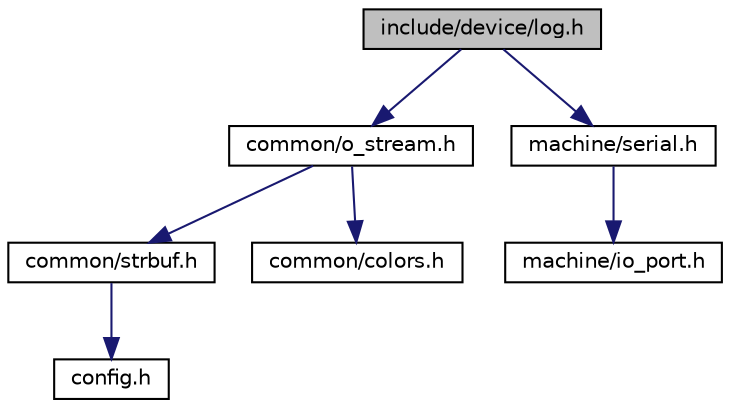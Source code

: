 digraph "include/device/log.h"
{
  bgcolor="transparent";
  edge [fontname="Helvetica",fontsize="10",labelfontname="Helvetica",labelfontsize="10"];
  node [fontname="Helvetica",fontsize="10",shape=record];
  Node1 [label="include/device/log.h",height=0.2,width=0.4,color="black", fillcolor="grey75", style="filled", fontcolor="black"];
  Node1 -> Node2 [color="midnightblue",fontsize="10",style="solid",fontname="Helvetica"];
  Node2 [label="common/o_stream.h",height=0.2,width=0.4,color="black",URL="$o__stream_8h.html"];
  Node2 -> Node3 [color="midnightblue",fontsize="10",style="solid",fontname="Helvetica"];
  Node3 [label="common/strbuf.h",height=0.2,width=0.4,color="black",URL="$strbuf_8h.html"];
  Node3 -> Node4 [color="midnightblue",fontsize="10",style="solid",fontname="Helvetica"];
  Node4 [label="config.h",height=0.2,width=0.4,color="black",URL="$config_8h.html",tooltip="verschiedene defines für Einstellungen "];
  Node2 -> Node5 [color="midnightblue",fontsize="10",style="solid",fontname="Helvetica"];
  Node5 [label="common/colors.h",height=0.2,width=0.4,color="black",URL="$colors_8h.html"];
  Node1 -> Node6 [color="midnightblue",fontsize="10",style="solid",fontname="Helvetica"];
  Node6 [label="machine/serial.h",height=0.2,width=0.4,color="black",URL="$serial_8h.html"];
  Node6 -> Node7 [color="midnightblue",fontsize="10",style="solid",fontname="Helvetica"];
  Node7 [label="machine/io_port.h",height=0.2,width=0.4,color="black",URL="$io__port_8h.html"];
}
